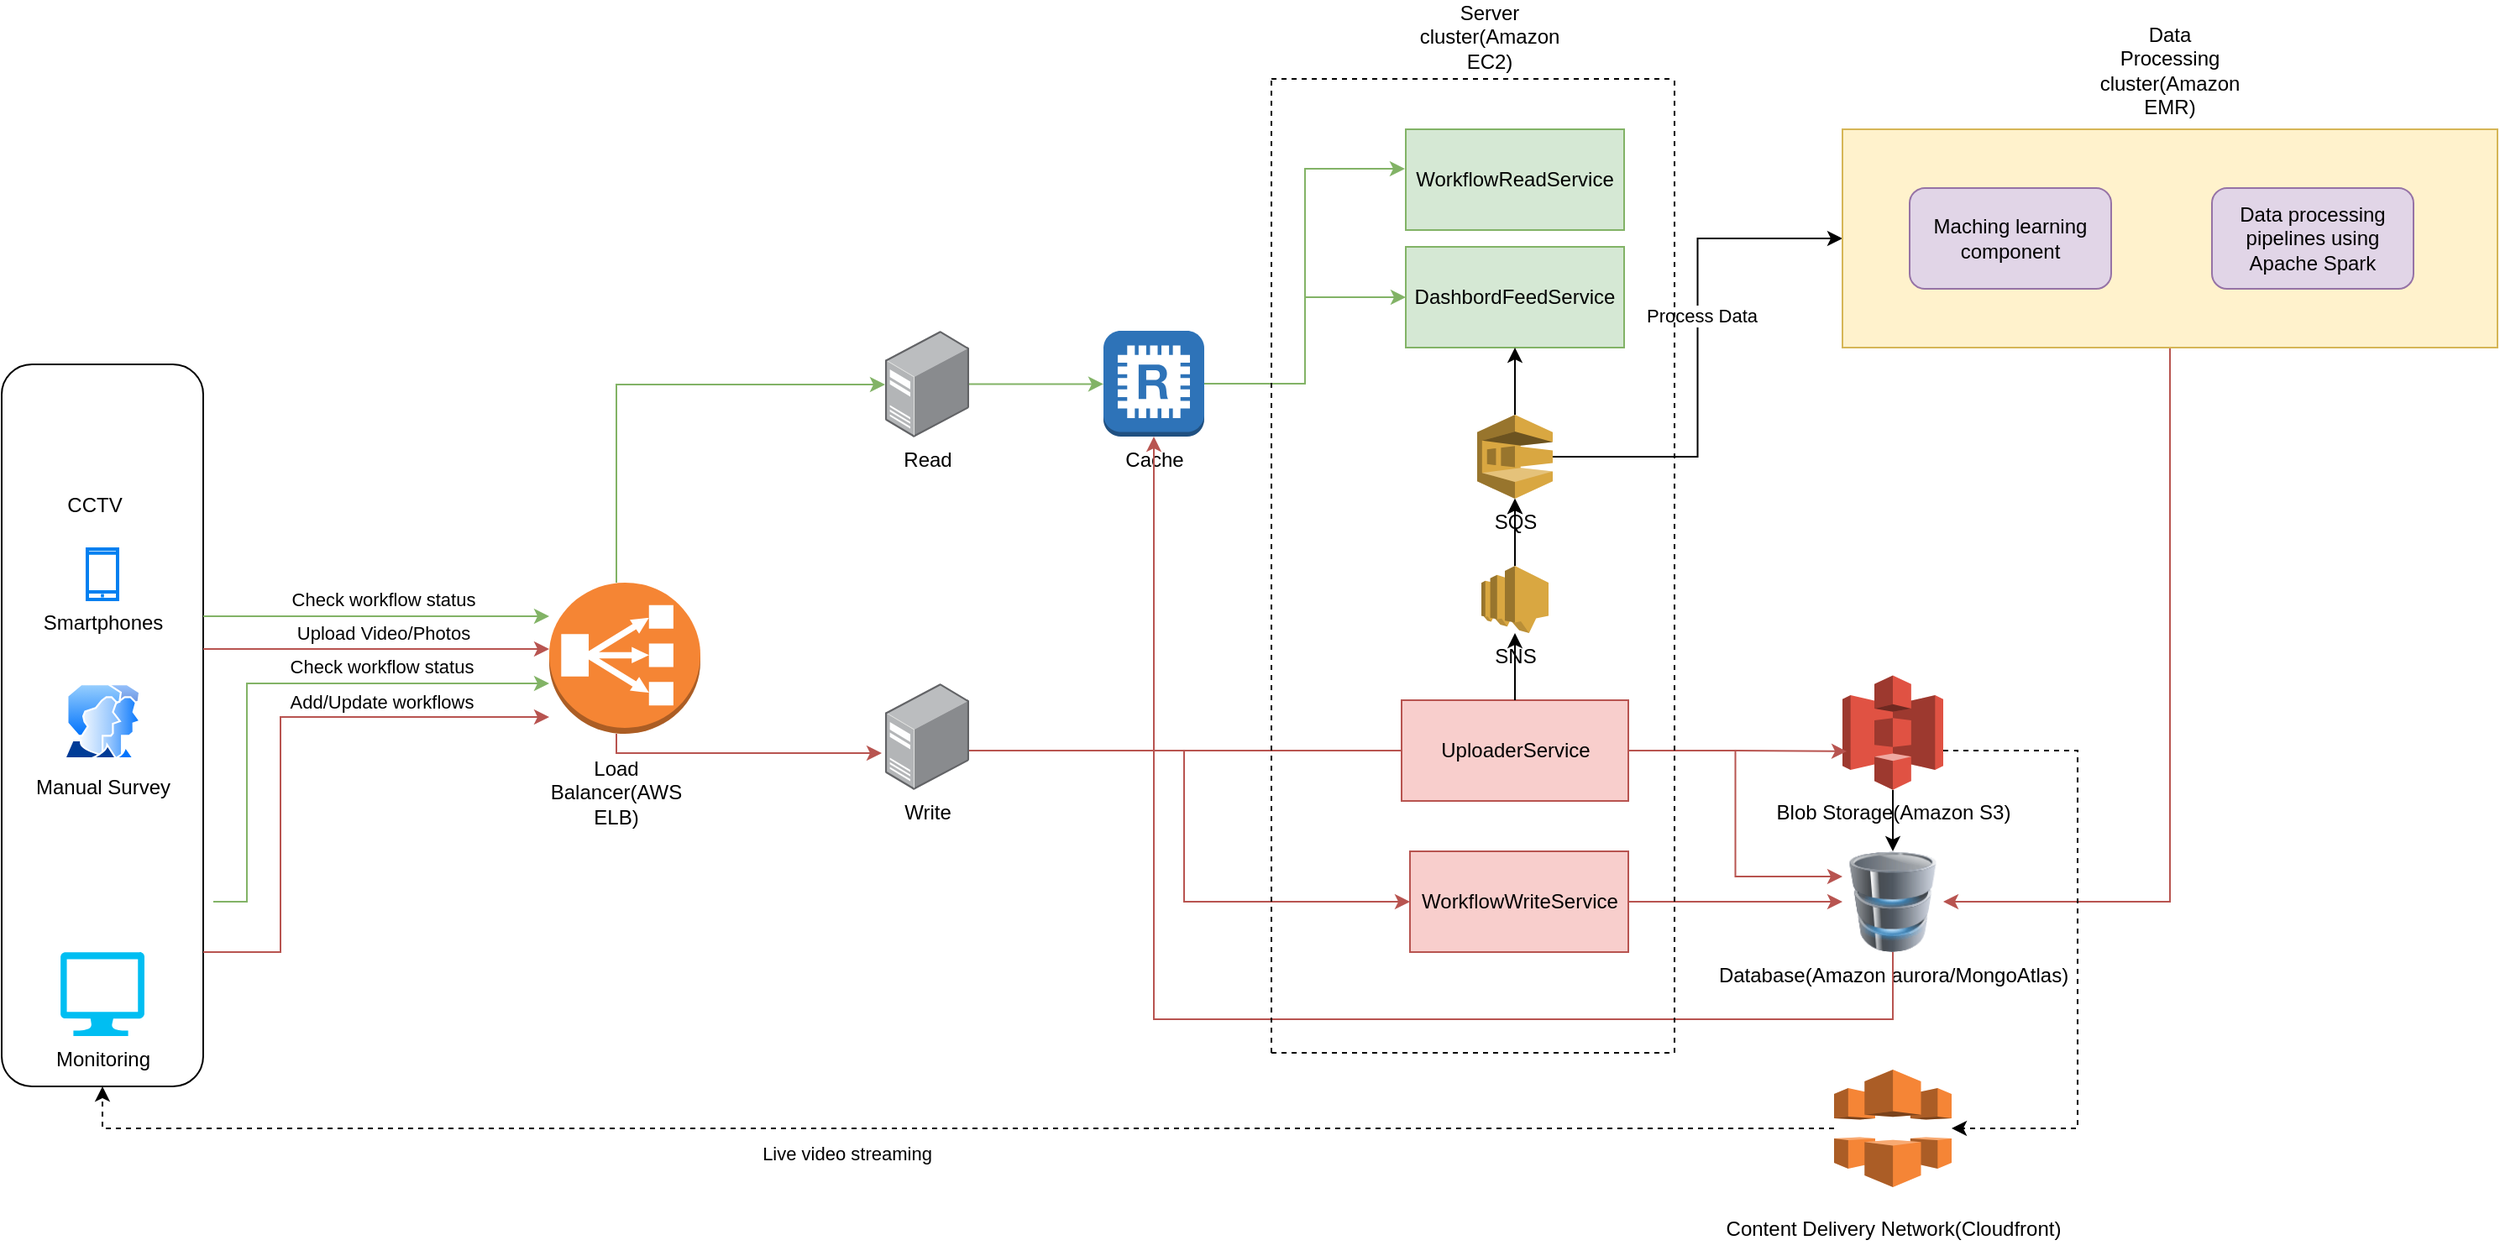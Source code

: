<mxfile version="24.7.7">
  <diagram name="Page-1" id="UKjYGzklQM2FpbFOX81e">
    <mxGraphModel dx="954" dy="1809" grid="1" gridSize="10" guides="1" tooltips="1" connect="1" arrows="1" fold="1" page="1" pageScale="1" pageWidth="827" pageHeight="1169" math="0" shadow="0">
      <root>
        <mxCell id="0" />
        <mxCell id="1" parent="0" />
        <mxCell id="4WXzgT_EGoFBkS3j9maR-25" value="" style="outlineConnect=0;dashed=0;verticalLabelPosition=bottom;verticalAlign=top;align=center;html=1;shape=mxgraph.aws3.classic_load_balancer;fillColor=#F58534;gradientColor=none;" vertex="1" parent="1">
          <mxGeometry x="620" y="-60" width="90" height="90" as="geometry" />
        </mxCell>
        <mxCell id="4WXzgT_EGoFBkS3j9maR-56" value="" style="edgeStyle=orthogonalEdgeStyle;rounded=0;orthogonalLoop=1;jettySize=auto;html=1;fillColor=#d5e8d4;strokeColor=#82b366;" edge="1" parent="1" source="4WXzgT_EGoFBkS3j9maR-30" target="4WXzgT_EGoFBkS3j9maR-32">
          <mxGeometry relative="1" as="geometry">
            <Array as="points">
              <mxPoint x="910" y="-178" />
              <mxPoint x="910" y="-178" />
            </Array>
          </mxGeometry>
        </mxCell>
        <mxCell id="4WXzgT_EGoFBkS3j9maR-30" value="Read" style="image;points=[];aspect=fixed;html=1;align=center;shadow=0;dashed=0;image=img/lib/allied_telesis/computer_and_terminals/Server_Desktop.svg;" vertex="1" parent="1">
          <mxGeometry x="820" y="-210" width="50" height="63.38" as="geometry" />
        </mxCell>
        <mxCell id="4WXzgT_EGoFBkS3j9maR-88" style="edgeStyle=orthogonalEdgeStyle;rounded=0;orthogonalLoop=1;jettySize=auto;html=1;entryX=0;entryY=0.5;entryDx=0;entryDy=0;fillColor=#f8cecc;strokeColor=#b85450;" edge="1" parent="1" source="4WXzgT_EGoFBkS3j9maR-31" target="4WXzgT_EGoFBkS3j9maR-73">
          <mxGeometry relative="1" as="geometry">
            <Array as="points">
              <mxPoint x="1130" y="40" />
            </Array>
          </mxGeometry>
        </mxCell>
        <mxCell id="4WXzgT_EGoFBkS3j9maR-89" style="edgeStyle=orthogonalEdgeStyle;rounded=0;orthogonalLoop=1;jettySize=auto;html=1;entryX=0;entryY=0.5;entryDx=0;entryDy=0;fillColor=#f8cecc;strokeColor=#b85450;" edge="1" parent="1" source="4WXzgT_EGoFBkS3j9maR-31" target="4WXzgT_EGoFBkS3j9maR-74">
          <mxGeometry relative="1" as="geometry">
            <Array as="points">
              <mxPoint x="998" y="40" />
              <mxPoint x="998" y="130" />
            </Array>
          </mxGeometry>
        </mxCell>
        <mxCell id="4WXzgT_EGoFBkS3j9maR-31" value="Write" style="image;points=[];aspect=fixed;html=1;align=center;shadow=0;dashed=0;image=img/lib/allied_telesis/computer_and_terminals/Server_Desktop.svg;" vertex="1" parent="1">
          <mxGeometry x="820" width="50" height="63.38" as="geometry" />
        </mxCell>
        <mxCell id="4WXzgT_EGoFBkS3j9maR-84" value="" style="edgeStyle=orthogonalEdgeStyle;rounded=0;orthogonalLoop=1;jettySize=auto;html=1;fillColor=#d5e8d4;strokeColor=#82b366;" edge="1" parent="1" source="4WXzgT_EGoFBkS3j9maR-32" target="4WXzgT_EGoFBkS3j9maR-76">
          <mxGeometry relative="1" as="geometry" />
        </mxCell>
        <mxCell id="4WXzgT_EGoFBkS3j9maR-32" value="Cache" style="outlineConnect=0;dashed=0;verticalLabelPosition=bottom;verticalAlign=top;align=center;html=1;shape=mxgraph.aws3.redis;fillColor=#2E73B8;gradientColor=none;" vertex="1" parent="1">
          <mxGeometry x="950" y="-210" width="60" height="63" as="geometry" />
        </mxCell>
        <mxCell id="4WXzgT_EGoFBkS3j9maR-43" value="" style="rounded=1;whiteSpace=wrap;html=1;" vertex="1" parent="1">
          <mxGeometry x="294" y="-190" width="120" height="430" as="geometry" />
        </mxCell>
        <mxCell id="4WXzgT_EGoFBkS3j9maR-45" value="Monitoring" style="verticalLabelPosition=bottom;html=1;verticalAlign=top;align=center;strokeColor=none;fillColor=#00BEF2;shape=mxgraph.azure.computer;pointerEvents=1;" vertex="1" parent="1">
          <mxGeometry x="329" y="160" width="50" height="50" as="geometry" />
        </mxCell>
        <mxCell id="4WXzgT_EGoFBkS3j9maR-46" value="Manual Survey" style="image;aspect=fixed;perimeter=ellipsePerimeter;html=1;align=center;shadow=0;dashed=0;spacingTop=3;image=img/lib/active_directory/user_accounts.svg;" vertex="1" parent="1">
          <mxGeometry x="330.74" width="46.52" height="45.12" as="geometry" />
        </mxCell>
        <mxCell id="4WXzgT_EGoFBkS3j9maR-47" value="Smartphones" style="html=1;verticalLabelPosition=bottom;align=center;labelBackgroundColor=#ffffff;verticalAlign=top;strokeWidth=2;strokeColor=#0080F0;shadow=0;dashed=0;shape=mxgraph.ios7.icons.smartphone;" vertex="1" parent="1">
          <mxGeometry x="345" y="-80" width="18" height="30" as="geometry" />
        </mxCell>
        <mxCell id="4WXzgT_EGoFBkS3j9maR-48" value="CCTV" style="shape=image;html=1;verticalAlign=top;verticalLabelPosition=bottom;labelBackgroundColor=#ffffff;imageAspect=0;aspect=fixed;image=https://cdn0.iconfinder.com/data/icons/security-double-color-red-and-black-vol-1/52/camera__record__security__cctv-128.png" vertex="1" parent="1">
          <mxGeometry x="329" y="-160" width="40" height="40" as="geometry" />
        </mxCell>
        <mxCell id="4WXzgT_EGoFBkS3j9maR-50" style="edgeStyle=orthogonalEdgeStyle;rounded=0;orthogonalLoop=1;jettySize=auto;html=1;entryX=0;entryY=0.5;entryDx=0;entryDy=0;entryPerimeter=0;fillColor=#f8cecc;strokeColor=#b85450;" edge="1" parent="1">
          <mxGeometry relative="1" as="geometry">
            <mxPoint x="414" y="-20.5" as="sourcePoint" />
            <mxPoint x="620" y="-20.5" as="targetPoint" />
            <Array as="points">
              <mxPoint x="550" y="-20.5" />
              <mxPoint x="550" y="-20.5" />
            </Array>
          </mxGeometry>
        </mxCell>
        <mxCell id="4WXzgT_EGoFBkS3j9maR-51" value="Upload Video/Photos" style="edgeLabel;html=1;align=center;verticalAlign=middle;resizable=0;points=[];" vertex="1" connectable="0" parent="4WXzgT_EGoFBkS3j9maR-50">
          <mxGeometry x="0.061" y="-1" relative="1" as="geometry">
            <mxPoint x="-3" y="-11" as="offset" />
          </mxGeometry>
        </mxCell>
        <mxCell id="4WXzgT_EGoFBkS3j9maR-52" style="edgeStyle=orthogonalEdgeStyle;rounded=0;orthogonalLoop=1;jettySize=auto;html=1;entryX=-0.04;entryY=0.655;entryDx=0;entryDy=0;entryPerimeter=0;fillColor=#f8cecc;strokeColor=#b85450;" edge="1" parent="1" source="4WXzgT_EGoFBkS3j9maR-25" target="4WXzgT_EGoFBkS3j9maR-31">
          <mxGeometry relative="1" as="geometry">
            <Array as="points">
              <mxPoint x="660" y="42" />
            </Array>
          </mxGeometry>
        </mxCell>
        <mxCell id="4WXzgT_EGoFBkS3j9maR-53" style="edgeStyle=orthogonalEdgeStyle;rounded=0;orthogonalLoop=1;jettySize=auto;html=1;entryX=0;entryY=0.5;entryDx=0;entryDy=0;entryPerimeter=0;fillColor=#d5e8d4;strokeColor=#82b366;" edge="1" parent="1">
          <mxGeometry relative="1" as="geometry">
            <mxPoint x="414" y="-40" as="sourcePoint" />
            <mxPoint x="620" y="-40" as="targetPoint" />
            <Array as="points">
              <mxPoint x="550" y="-40" />
              <mxPoint x="550" y="-40" />
            </Array>
          </mxGeometry>
        </mxCell>
        <mxCell id="4WXzgT_EGoFBkS3j9maR-54" value="Check workflow status" style="edgeLabel;html=1;align=center;verticalAlign=middle;resizable=0;points=[];" vertex="1" connectable="0" parent="4WXzgT_EGoFBkS3j9maR-53">
          <mxGeometry x="0.061" y="-1" relative="1" as="geometry">
            <mxPoint x="-3" y="-11" as="offset" />
          </mxGeometry>
        </mxCell>
        <mxCell id="4WXzgT_EGoFBkS3j9maR-55" style="edgeStyle=orthogonalEdgeStyle;rounded=0;orthogonalLoop=1;jettySize=auto;html=1;fillColor=#d5e8d4;strokeColor=#82b366;" edge="1" parent="1" source="4WXzgT_EGoFBkS3j9maR-25" target="4WXzgT_EGoFBkS3j9maR-30">
          <mxGeometry relative="1" as="geometry">
            <Array as="points">
              <mxPoint x="660" y="-178" />
            </Array>
          </mxGeometry>
        </mxCell>
        <mxCell id="4WXzgT_EGoFBkS3j9maR-59" style="edgeStyle=orthogonalEdgeStyle;rounded=0;orthogonalLoop=1;jettySize=auto;html=1;fillColor=#f8cecc;strokeColor=#b85450;" edge="1" parent="1" target="4WXzgT_EGoFBkS3j9maR-25">
          <mxGeometry relative="1" as="geometry">
            <mxPoint x="414" y="160" as="sourcePoint" />
            <mxPoint x="620" y="160" as="targetPoint" />
            <Array as="points">
              <mxPoint x="460" y="160" />
              <mxPoint x="460" y="20" />
            </Array>
          </mxGeometry>
        </mxCell>
        <mxCell id="4WXzgT_EGoFBkS3j9maR-60" value="Add/Update workflows" style="edgeLabel;html=1;align=center;verticalAlign=middle;resizable=0;points=[];" vertex="1" connectable="0" parent="4WXzgT_EGoFBkS3j9maR-59">
          <mxGeometry x="0.061" y="-1" relative="1" as="geometry">
            <mxPoint x="59" y="-12" as="offset" />
          </mxGeometry>
        </mxCell>
        <mxCell id="4WXzgT_EGoFBkS3j9maR-62" style="edgeStyle=orthogonalEdgeStyle;rounded=0;orthogonalLoop=1;jettySize=auto;html=1;entryX=0;entryY=0.5;entryDx=0;entryDy=0;entryPerimeter=0;fillColor=#d5e8d4;strokeColor=#82b366;" edge="1" parent="1">
          <mxGeometry relative="1" as="geometry">
            <mxPoint x="420" y="130" as="sourcePoint" />
            <mxPoint x="620" as="targetPoint" />
            <Array as="points">
              <mxPoint x="440" y="130" />
              <mxPoint x="440" />
            </Array>
          </mxGeometry>
        </mxCell>
        <mxCell id="4WXzgT_EGoFBkS3j9maR-63" value="Check workflow status" style="edgeLabel;html=1;align=center;verticalAlign=middle;resizable=0;points=[];" vertex="1" connectable="0" parent="4WXzgT_EGoFBkS3j9maR-62">
          <mxGeometry x="0.061" y="-1" relative="1" as="geometry">
            <mxPoint x="55" y="-11" as="offset" />
          </mxGeometry>
        </mxCell>
        <mxCell id="4WXzgT_EGoFBkS3j9maR-64" value="Load Balancer(AWS ELB)" style="text;html=1;align=center;verticalAlign=middle;whiteSpace=wrap;rounded=0;" vertex="1" parent="1">
          <mxGeometry x="630" y="50" width="60" height="30" as="geometry" />
        </mxCell>
        <mxCell id="4WXzgT_EGoFBkS3j9maR-111" value="" style="edgeStyle=orthogonalEdgeStyle;rounded=0;orthogonalLoop=1;jettySize=auto;html=1;" edge="1" parent="1" source="4WXzgT_EGoFBkS3j9maR-65" target="4WXzgT_EGoFBkS3j9maR-66">
          <mxGeometry relative="1" as="geometry" />
        </mxCell>
        <mxCell id="4WXzgT_EGoFBkS3j9maR-65" value="Blob Storage(Amazon S3)" style="outlineConnect=0;dashed=0;verticalLabelPosition=bottom;verticalAlign=top;align=center;html=1;shape=mxgraph.aws3.s3;fillColor=#E05243;gradientColor=none;" vertex="1" parent="1">
          <mxGeometry x="1390" y="-4.81" width="60" height="68.19" as="geometry" />
        </mxCell>
        <mxCell id="4WXzgT_EGoFBkS3j9maR-66" value="Database(Amazon aurora/MongoAtlas)" style="image;html=1;image=img/lib/clip_art/computers/Database_128x128.png" vertex="1" parent="1">
          <mxGeometry x="1390" y="100" width="60" height="60" as="geometry" />
        </mxCell>
        <mxCell id="4WXzgT_EGoFBkS3j9maR-69" style="edgeStyle=orthogonalEdgeStyle;rounded=0;orthogonalLoop=1;jettySize=auto;html=1;entryX=0.5;entryY=1;entryDx=0;entryDy=0;dashed=1;" edge="1" parent="1" source="4WXzgT_EGoFBkS3j9maR-67" target="4WXzgT_EGoFBkS3j9maR-43">
          <mxGeometry relative="1" as="geometry" />
        </mxCell>
        <mxCell id="4WXzgT_EGoFBkS3j9maR-70" value="Live video streaming" style="edgeLabel;html=1;align=center;verticalAlign=middle;resizable=0;points=[];" vertex="1" connectable="0" parent="4WXzgT_EGoFBkS3j9maR-69">
          <mxGeometry x="0.11" y="-1" relative="1" as="geometry">
            <mxPoint x="-2" y="16" as="offset" />
          </mxGeometry>
        </mxCell>
        <mxCell id="4WXzgT_EGoFBkS3j9maR-67" value="" style="outlineConnect=0;dashed=0;verticalLabelPosition=bottom;verticalAlign=top;align=center;html=1;shape=mxgraph.aws3.cloudfront;fillColor=#F58536;gradientColor=none;" vertex="1" parent="1">
          <mxGeometry x="1385" y="230" width="70" height="70" as="geometry" />
        </mxCell>
        <mxCell id="4WXzgT_EGoFBkS3j9maR-71" value="Content Delivery Network(Cloudfront)" style="text;html=1;align=center;verticalAlign=middle;resizable=0;points=[];autosize=1;strokeColor=none;fillColor=none;" vertex="1" parent="1">
          <mxGeometry x="1310" y="310" width="220" height="30" as="geometry" />
        </mxCell>
        <mxCell id="4WXzgT_EGoFBkS3j9maR-82" value="" style="edgeStyle=orthogonalEdgeStyle;rounded=0;orthogonalLoop=1;jettySize=auto;html=1;" edge="1" parent="1" source="4WXzgT_EGoFBkS3j9maR-78" target="4WXzgT_EGoFBkS3j9maR-79">
          <mxGeometry relative="1" as="geometry" />
        </mxCell>
        <mxCell id="4WXzgT_EGoFBkS3j9maR-98" style="edgeStyle=orthogonalEdgeStyle;rounded=0;orthogonalLoop=1;jettySize=auto;html=1;entryX=0;entryY=0.25;entryDx=0;entryDy=0;fillColor=#f8cecc;strokeColor=#b85450;" edge="1" parent="1" source="4WXzgT_EGoFBkS3j9maR-73" target="4WXzgT_EGoFBkS3j9maR-66">
          <mxGeometry relative="1" as="geometry" />
        </mxCell>
        <mxCell id="4WXzgT_EGoFBkS3j9maR-73" value="UploaderService" style="rounded=0;whiteSpace=wrap;html=1;fillColor=#f8cecc;strokeColor=#b85450;" vertex="1" parent="1">
          <mxGeometry x="1127.5" y="10" width="135" height="60" as="geometry" />
        </mxCell>
        <mxCell id="4WXzgT_EGoFBkS3j9maR-93" style="edgeStyle=orthogonalEdgeStyle;rounded=0;orthogonalLoop=1;jettySize=auto;html=1;entryX=0;entryY=0.5;entryDx=0;entryDy=0;fillColor=#f8cecc;strokeColor=#b85450;" edge="1" parent="1" source="4WXzgT_EGoFBkS3j9maR-74" target="4WXzgT_EGoFBkS3j9maR-66">
          <mxGeometry relative="1" as="geometry" />
        </mxCell>
        <mxCell id="4WXzgT_EGoFBkS3j9maR-74" value="WorkflowWriteService" style="rounded=0;whiteSpace=wrap;html=1;fillColor=#f8cecc;strokeColor=#b85450;" vertex="1" parent="1">
          <mxGeometry x="1132.5" y="100" width="130" height="60" as="geometry" />
        </mxCell>
        <mxCell id="4WXzgT_EGoFBkS3j9maR-76" value="DashbordFeedService" style="rounded=0;whiteSpace=wrap;html=1;fillColor=#d5e8d4;strokeColor=#82b366;" vertex="1" parent="1">
          <mxGeometry x="1130" y="-260" width="130" height="60" as="geometry" />
        </mxCell>
        <mxCell id="4WXzgT_EGoFBkS3j9maR-81" value="" style="edgeStyle=orthogonalEdgeStyle;rounded=0;orthogonalLoop=1;jettySize=auto;html=1;" edge="1" parent="1" source="4WXzgT_EGoFBkS3j9maR-78" target="4WXzgT_EGoFBkS3j9maR-79">
          <mxGeometry relative="1" as="geometry" />
        </mxCell>
        <mxCell id="4WXzgT_EGoFBkS3j9maR-80" value="" style="edgeStyle=orthogonalEdgeStyle;rounded=0;orthogonalLoop=1;jettySize=auto;html=1;" edge="1" parent="1" source="4WXzgT_EGoFBkS3j9maR-79" target="4WXzgT_EGoFBkS3j9maR-76">
          <mxGeometry relative="1" as="geometry" />
        </mxCell>
        <mxCell id="4WXzgT_EGoFBkS3j9maR-101" style="edgeStyle=orthogonalEdgeStyle;rounded=0;orthogonalLoop=1;jettySize=auto;html=1;entryX=0;entryY=0.5;entryDx=0;entryDy=0;" edge="1" parent="1" source="4WXzgT_EGoFBkS3j9maR-79" target="4WXzgT_EGoFBkS3j9maR-99">
          <mxGeometry relative="1" as="geometry" />
        </mxCell>
        <mxCell id="4WXzgT_EGoFBkS3j9maR-102" value="Process Data" style="edgeLabel;html=1;align=center;verticalAlign=middle;resizable=0;points=[];" vertex="1" connectable="0" parent="4WXzgT_EGoFBkS3j9maR-101">
          <mxGeometry x="0.129" y="-2" relative="1" as="geometry">
            <mxPoint as="offset" />
          </mxGeometry>
        </mxCell>
        <mxCell id="4WXzgT_EGoFBkS3j9maR-79" value="SQS" style="outlineConnect=0;dashed=0;verticalLabelPosition=bottom;verticalAlign=top;align=center;html=1;shape=mxgraph.aws3.sqs;fillColor=#D9A741;gradientColor=none;" vertex="1" parent="1">
          <mxGeometry x="1172.5" y="-160" width="45" height="50" as="geometry" />
        </mxCell>
        <mxCell id="4WXzgT_EGoFBkS3j9maR-85" value="WorkflowReadService" style="rounded=0;whiteSpace=wrap;html=1;fillColor=#d5e8d4;strokeColor=#82b366;" vertex="1" parent="1">
          <mxGeometry x="1130" y="-330" width="130" height="60" as="geometry" />
        </mxCell>
        <mxCell id="4WXzgT_EGoFBkS3j9maR-87" style="edgeStyle=orthogonalEdgeStyle;rounded=0;orthogonalLoop=1;jettySize=auto;html=1;entryX=-0.004;entryY=0.392;entryDx=0;entryDy=0;entryPerimeter=0;fillColor=#d5e8d4;strokeColor=#82b366;" edge="1" parent="1" source="4WXzgT_EGoFBkS3j9maR-32" target="4WXzgT_EGoFBkS3j9maR-85">
          <mxGeometry relative="1" as="geometry" />
        </mxCell>
        <mxCell id="4WXzgT_EGoFBkS3j9maR-92" value="" style="edgeStyle=orthogonalEdgeStyle;rounded=0;orthogonalLoop=1;jettySize=auto;html=1;" edge="1" parent="1" source="4WXzgT_EGoFBkS3j9maR-73" target="4WXzgT_EGoFBkS3j9maR-78">
          <mxGeometry relative="1" as="geometry">
            <mxPoint x="1200" y="10" as="sourcePoint" />
            <mxPoint x="1195" y="-110" as="targetPoint" />
          </mxGeometry>
        </mxCell>
        <mxCell id="4WXzgT_EGoFBkS3j9maR-78" value="SNS" style="outlineConnect=0;dashed=0;verticalLabelPosition=bottom;verticalAlign=top;align=center;html=1;shape=mxgraph.aws3.sns;fillColor=#D9A741;gradientColor=none;" vertex="1" parent="1">
          <mxGeometry x="1175" y="-70" width="40" height="40" as="geometry" />
        </mxCell>
        <mxCell id="4WXzgT_EGoFBkS3j9maR-94" style="edgeStyle=orthogonalEdgeStyle;rounded=0;orthogonalLoop=1;jettySize=auto;html=1;entryX=0.042;entryY=0.664;entryDx=0;entryDy=0;entryPerimeter=0;fillColor=#f8cecc;strokeColor=#b85450;" edge="1" parent="1" source="4WXzgT_EGoFBkS3j9maR-73" target="4WXzgT_EGoFBkS3j9maR-65">
          <mxGeometry relative="1" as="geometry" />
        </mxCell>
        <mxCell id="4WXzgT_EGoFBkS3j9maR-109" style="edgeStyle=orthogonalEdgeStyle;rounded=0;orthogonalLoop=1;jettySize=auto;html=1;entryX=1;entryY=0.5;entryDx=0;entryDy=0;fillColor=#f8cecc;strokeColor=#b85450;" edge="1" parent="1" source="4WXzgT_EGoFBkS3j9maR-99" target="4WXzgT_EGoFBkS3j9maR-66">
          <mxGeometry relative="1" as="geometry" />
        </mxCell>
        <mxCell id="4WXzgT_EGoFBkS3j9maR-99" value="" style="rounded=0;whiteSpace=wrap;html=1;fillColor=#fff2cc;strokeColor=#d6b656;" vertex="1" parent="1">
          <mxGeometry x="1390" y="-330" width="390" height="130" as="geometry" />
        </mxCell>
        <mxCell id="4WXzgT_EGoFBkS3j9maR-103" value="Maching learning component" style="rounded=1;whiteSpace=wrap;html=1;fillColor=#e1d5e7;strokeColor=#9673a6;" vertex="1" parent="1">
          <mxGeometry x="1430" y="-295" width="120" height="60" as="geometry" />
        </mxCell>
        <mxCell id="4WXzgT_EGoFBkS3j9maR-104" value="Data processing pipelines using Apache Spark" style="rounded=1;whiteSpace=wrap;html=1;fillColor=#e1d5e7;strokeColor=#9673a6;" vertex="1" parent="1">
          <mxGeometry x="1610" y="-295" width="120" height="60" as="geometry" />
        </mxCell>
        <mxCell id="4WXzgT_EGoFBkS3j9maR-107" value="Data Processing cluster(Amazon EMR)" style="text;html=1;align=center;verticalAlign=middle;whiteSpace=wrap;rounded=0;" vertex="1" parent="1">
          <mxGeometry x="1555" y="-380" width="60" height="30" as="geometry" />
        </mxCell>
        <mxCell id="4WXzgT_EGoFBkS3j9maR-110" style="edgeStyle=orthogonalEdgeStyle;rounded=0;orthogonalLoop=1;jettySize=auto;html=1;entryX=0.5;entryY=1;entryDx=0;entryDy=0;entryPerimeter=0;fillColor=#f8cecc;strokeColor=#b85450;" edge="1" parent="1" source="4WXzgT_EGoFBkS3j9maR-66" target="4WXzgT_EGoFBkS3j9maR-32">
          <mxGeometry relative="1" as="geometry">
            <Array as="points">
              <mxPoint x="1420" y="200" />
              <mxPoint x="980" y="200" />
            </Array>
          </mxGeometry>
        </mxCell>
        <mxCell id="4WXzgT_EGoFBkS3j9maR-112" value="" style="endArrow=none;dashed=1;html=1;rounded=0;" edge="1" parent="1">
          <mxGeometry width="50" height="50" relative="1" as="geometry">
            <mxPoint x="1050" y="220" as="sourcePoint" />
            <mxPoint x="1050" y="-360" as="targetPoint" />
          </mxGeometry>
        </mxCell>
        <mxCell id="4WXzgT_EGoFBkS3j9maR-113" value="" style="endArrow=none;dashed=1;html=1;rounded=0;" edge="1" parent="1">
          <mxGeometry width="50" height="50" relative="1" as="geometry">
            <mxPoint x="1050" y="-360" as="sourcePoint" />
            <mxPoint x="1290" y="-360" as="targetPoint" />
          </mxGeometry>
        </mxCell>
        <mxCell id="4WXzgT_EGoFBkS3j9maR-114" value="" style="endArrow=none;dashed=1;html=1;rounded=0;" edge="1" parent="1">
          <mxGeometry width="50" height="50" relative="1" as="geometry">
            <mxPoint x="1290" y="220" as="sourcePoint" />
            <mxPoint x="1290" y="-360" as="targetPoint" />
          </mxGeometry>
        </mxCell>
        <mxCell id="4WXzgT_EGoFBkS3j9maR-116" value="" style="endArrow=none;dashed=1;html=1;rounded=0;" edge="1" parent="1">
          <mxGeometry width="50" height="50" relative="1" as="geometry">
            <mxPoint x="1050" y="220" as="sourcePoint" />
            <mxPoint x="1290" y="220" as="targetPoint" />
          </mxGeometry>
        </mxCell>
        <mxCell id="4WXzgT_EGoFBkS3j9maR-117" value="Server cluster(Amazon EC2)" style="text;html=1;align=center;verticalAlign=middle;whiteSpace=wrap;rounded=0;" vertex="1" parent="1">
          <mxGeometry x="1150" y="-400" width="60" height="30" as="geometry" />
        </mxCell>
        <mxCell id="4WXzgT_EGoFBkS3j9maR-118" style="edgeStyle=orthogonalEdgeStyle;rounded=0;orthogonalLoop=1;jettySize=auto;html=1;entryX=1;entryY=0.5;entryDx=0;entryDy=0;entryPerimeter=0;dashed=1;" edge="1" parent="1" source="4WXzgT_EGoFBkS3j9maR-65" target="4WXzgT_EGoFBkS3j9maR-67">
          <mxGeometry relative="1" as="geometry">
            <Array as="points">
              <mxPoint x="1530" y="40" />
              <mxPoint x="1530" y="265" />
            </Array>
          </mxGeometry>
        </mxCell>
      </root>
    </mxGraphModel>
  </diagram>
</mxfile>
